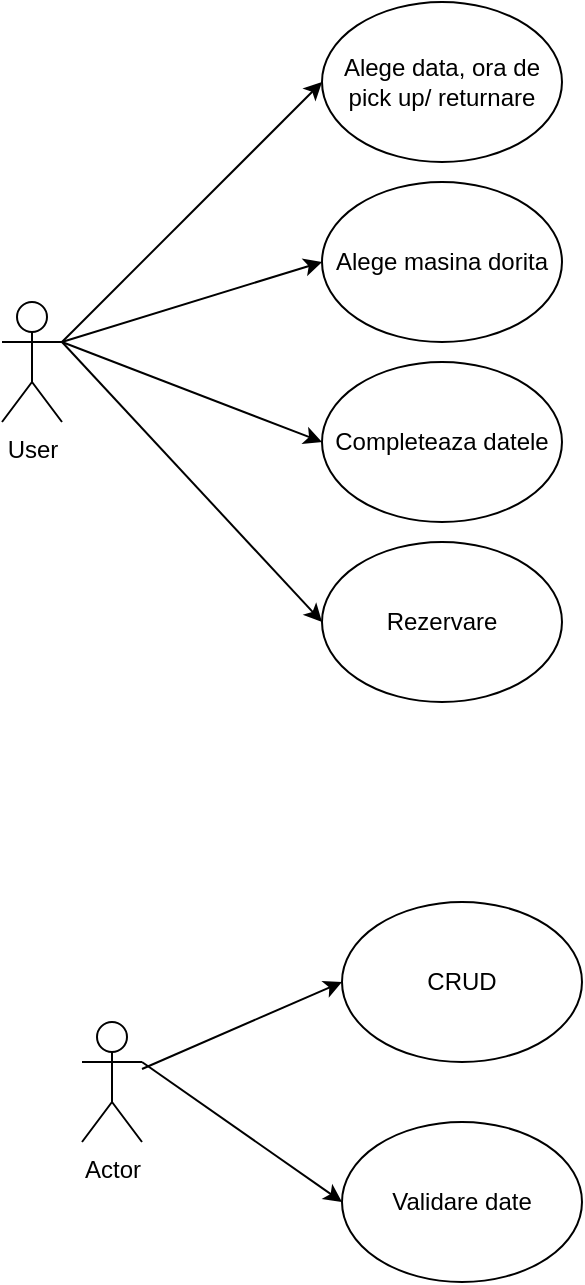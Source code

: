 <mxfile version="28.2.7">
  <diagram name="Page-1" id="dYVZlEZv6KDFzDs-3its">
    <mxGraphModel dx="1425" dy="798" grid="1" gridSize="10" guides="1" tooltips="1" connect="1" arrows="1" fold="1" page="1" pageScale="1" pageWidth="850" pageHeight="1100" math="0" shadow="0">
      <root>
        <mxCell id="0" />
        <mxCell id="1" parent="0" />
        <mxCell id="7pkcRxNURk5WzdLTMa-u-2" value="User&lt;div&gt;&lt;br&gt;&lt;/div&gt;" style="shape=umlActor;verticalLabelPosition=bottom;verticalAlign=top;html=1;outlineConnect=0;" vertex="1" parent="1">
          <mxGeometry x="90" y="310" width="30" height="60" as="geometry" />
        </mxCell>
        <mxCell id="7pkcRxNURk5WzdLTMa-u-3" value="Alege data, ora de pick up/ returnare" style="ellipse;whiteSpace=wrap;html=1;" vertex="1" parent="1">
          <mxGeometry x="250" y="160" width="120" height="80" as="geometry" />
        </mxCell>
        <mxCell id="7pkcRxNURk5WzdLTMa-u-4" value="Alege masina dorita" style="ellipse;whiteSpace=wrap;html=1;" vertex="1" parent="1">
          <mxGeometry x="250" y="250" width="120" height="80" as="geometry" />
        </mxCell>
        <mxCell id="7pkcRxNURk5WzdLTMa-u-5" value="Completeaza datele" style="ellipse;whiteSpace=wrap;html=1;" vertex="1" parent="1">
          <mxGeometry x="250" y="340" width="120" height="80" as="geometry" />
        </mxCell>
        <mxCell id="7pkcRxNURk5WzdLTMa-u-6" value="Rezervare" style="ellipse;whiteSpace=wrap;html=1;" vertex="1" parent="1">
          <mxGeometry x="250" y="430" width="120" height="80" as="geometry" />
        </mxCell>
        <mxCell id="7pkcRxNURk5WzdLTMa-u-7" value="Actor" style="shape=umlActor;verticalLabelPosition=bottom;verticalAlign=top;html=1;outlineConnect=0;" vertex="1" parent="1">
          <mxGeometry x="130" y="670" width="30" height="60" as="geometry" />
        </mxCell>
        <mxCell id="7pkcRxNURk5WzdLTMa-u-12" value="CRUD" style="ellipse;whiteSpace=wrap;html=1;" vertex="1" parent="1">
          <mxGeometry x="260" y="610" width="120" height="80" as="geometry" />
        </mxCell>
        <mxCell id="7pkcRxNURk5WzdLTMa-u-13" value="Validare date" style="ellipse;whiteSpace=wrap;html=1;" vertex="1" parent="1">
          <mxGeometry x="260" y="720" width="120" height="80" as="geometry" />
        </mxCell>
        <mxCell id="7pkcRxNURk5WzdLTMa-u-28" value="" style="endArrow=classic;html=1;rounded=0;exitX=1;exitY=0.333;exitDx=0;exitDy=0;exitPerimeter=0;entryX=0;entryY=0.5;entryDx=0;entryDy=0;" edge="1" parent="1" source="7pkcRxNURk5WzdLTMa-u-2" target="7pkcRxNURk5WzdLTMa-u-3">
          <mxGeometry width="50" height="50" relative="1" as="geometry">
            <mxPoint x="430" y="360" as="sourcePoint" />
            <mxPoint x="480" y="310" as="targetPoint" />
          </mxGeometry>
        </mxCell>
        <mxCell id="7pkcRxNURk5WzdLTMa-u-29" value="" style="endArrow=classic;html=1;rounded=0;exitX=1;exitY=0.333;exitDx=0;exitDy=0;exitPerimeter=0;entryX=0;entryY=0.5;entryDx=0;entryDy=0;" edge="1" parent="1" source="7pkcRxNURk5WzdLTMa-u-2" target="7pkcRxNURk5WzdLTMa-u-4">
          <mxGeometry width="50" height="50" relative="1" as="geometry">
            <mxPoint x="430" y="360" as="sourcePoint" />
            <mxPoint x="480" y="310" as="targetPoint" />
          </mxGeometry>
        </mxCell>
        <mxCell id="7pkcRxNURk5WzdLTMa-u-30" value="" style="endArrow=classic;html=1;rounded=0;entryX=0;entryY=0.5;entryDx=0;entryDy=0;" edge="1" parent="1" target="7pkcRxNURk5WzdLTMa-u-5">
          <mxGeometry width="50" height="50" relative="1" as="geometry">
            <mxPoint x="120" y="330" as="sourcePoint" />
            <mxPoint x="480" y="310" as="targetPoint" />
          </mxGeometry>
        </mxCell>
        <mxCell id="7pkcRxNURk5WzdLTMa-u-31" value="" style="endArrow=classic;html=1;rounded=0;exitX=1;exitY=0.333;exitDx=0;exitDy=0;exitPerimeter=0;entryX=0;entryY=0.5;entryDx=0;entryDy=0;" edge="1" parent="1" source="7pkcRxNURk5WzdLTMa-u-2" target="7pkcRxNURk5WzdLTMa-u-6">
          <mxGeometry width="50" height="50" relative="1" as="geometry">
            <mxPoint x="430" y="360" as="sourcePoint" />
            <mxPoint x="480" y="310" as="targetPoint" />
          </mxGeometry>
        </mxCell>
        <mxCell id="7pkcRxNURk5WzdLTMa-u-32" value="" style="endArrow=classic;html=1;rounded=0;entryX=0;entryY=0.5;entryDx=0;entryDy=0;" edge="1" parent="1" source="7pkcRxNURk5WzdLTMa-u-7" target="7pkcRxNURk5WzdLTMa-u-12">
          <mxGeometry width="50" height="50" relative="1" as="geometry">
            <mxPoint x="430" y="660" as="sourcePoint" />
            <mxPoint x="480" y="610" as="targetPoint" />
          </mxGeometry>
        </mxCell>
        <mxCell id="7pkcRxNURk5WzdLTMa-u-33" value="" style="endArrow=classic;html=1;rounded=0;exitX=1;exitY=0.333;exitDx=0;exitDy=0;exitPerimeter=0;entryX=0;entryY=0.5;entryDx=0;entryDy=0;" edge="1" parent="1" source="7pkcRxNURk5WzdLTMa-u-7" target="7pkcRxNURk5WzdLTMa-u-13">
          <mxGeometry width="50" height="50" relative="1" as="geometry">
            <mxPoint x="430" y="660" as="sourcePoint" />
            <mxPoint x="480" y="610" as="targetPoint" />
          </mxGeometry>
        </mxCell>
      </root>
    </mxGraphModel>
  </diagram>
</mxfile>
